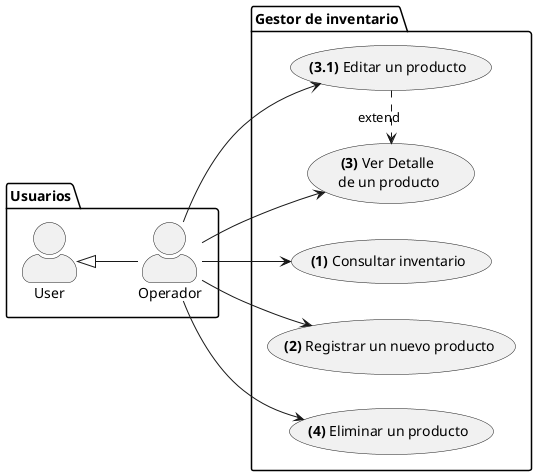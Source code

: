 @startuml inventario
left to right direction
skinparam actorStyle awesome

package Usuarios {
  actor User
  actor Operador

  User <|-- Operador
}

package "Gestor de inventario" {
  usecase "<b>(1)</b> Consultar inventario" as consultarProductos
  usecase "<b>(2)</b> Registrar un nuevo producto" as registrarProducto
  usecase "<b>(3)</b> Ver Detalle \nde un producto" as verProducto
  usecase "<b>(3.1)</b> Editar un producto" as editarProducto
  usecase "<b>(4)</b> Eliminar un producto" as eliminarProducto
}


editarProducto .> verProducto: extend

Operador --> consultarProductos
Operador --> registrarProducto
Operador --> verProducto
Operador --> editarProducto
Operador --> eliminarProducto

@enduml